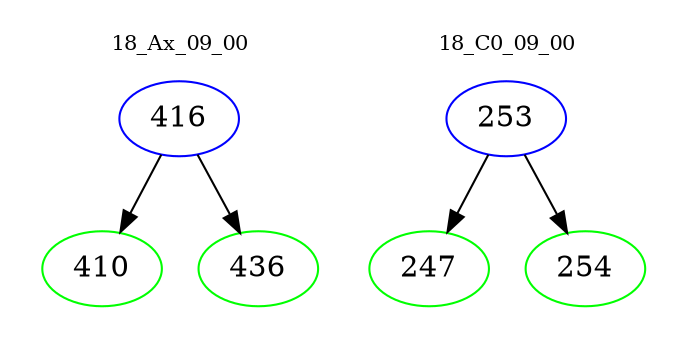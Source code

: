 digraph{
subgraph cluster_0 {
color = white
label = "18_Ax_09_00";
fontsize=10;
T0_416 [label="416", color="blue"]
T0_416 -> T0_410 [color="black"]
T0_410 [label="410", color="green"]
T0_416 -> T0_436 [color="black"]
T0_436 [label="436", color="green"]
}
subgraph cluster_1 {
color = white
label = "18_C0_09_00";
fontsize=10;
T1_253 [label="253", color="blue"]
T1_253 -> T1_247 [color="black"]
T1_247 [label="247", color="green"]
T1_253 -> T1_254 [color="black"]
T1_254 [label="254", color="green"]
}
}
